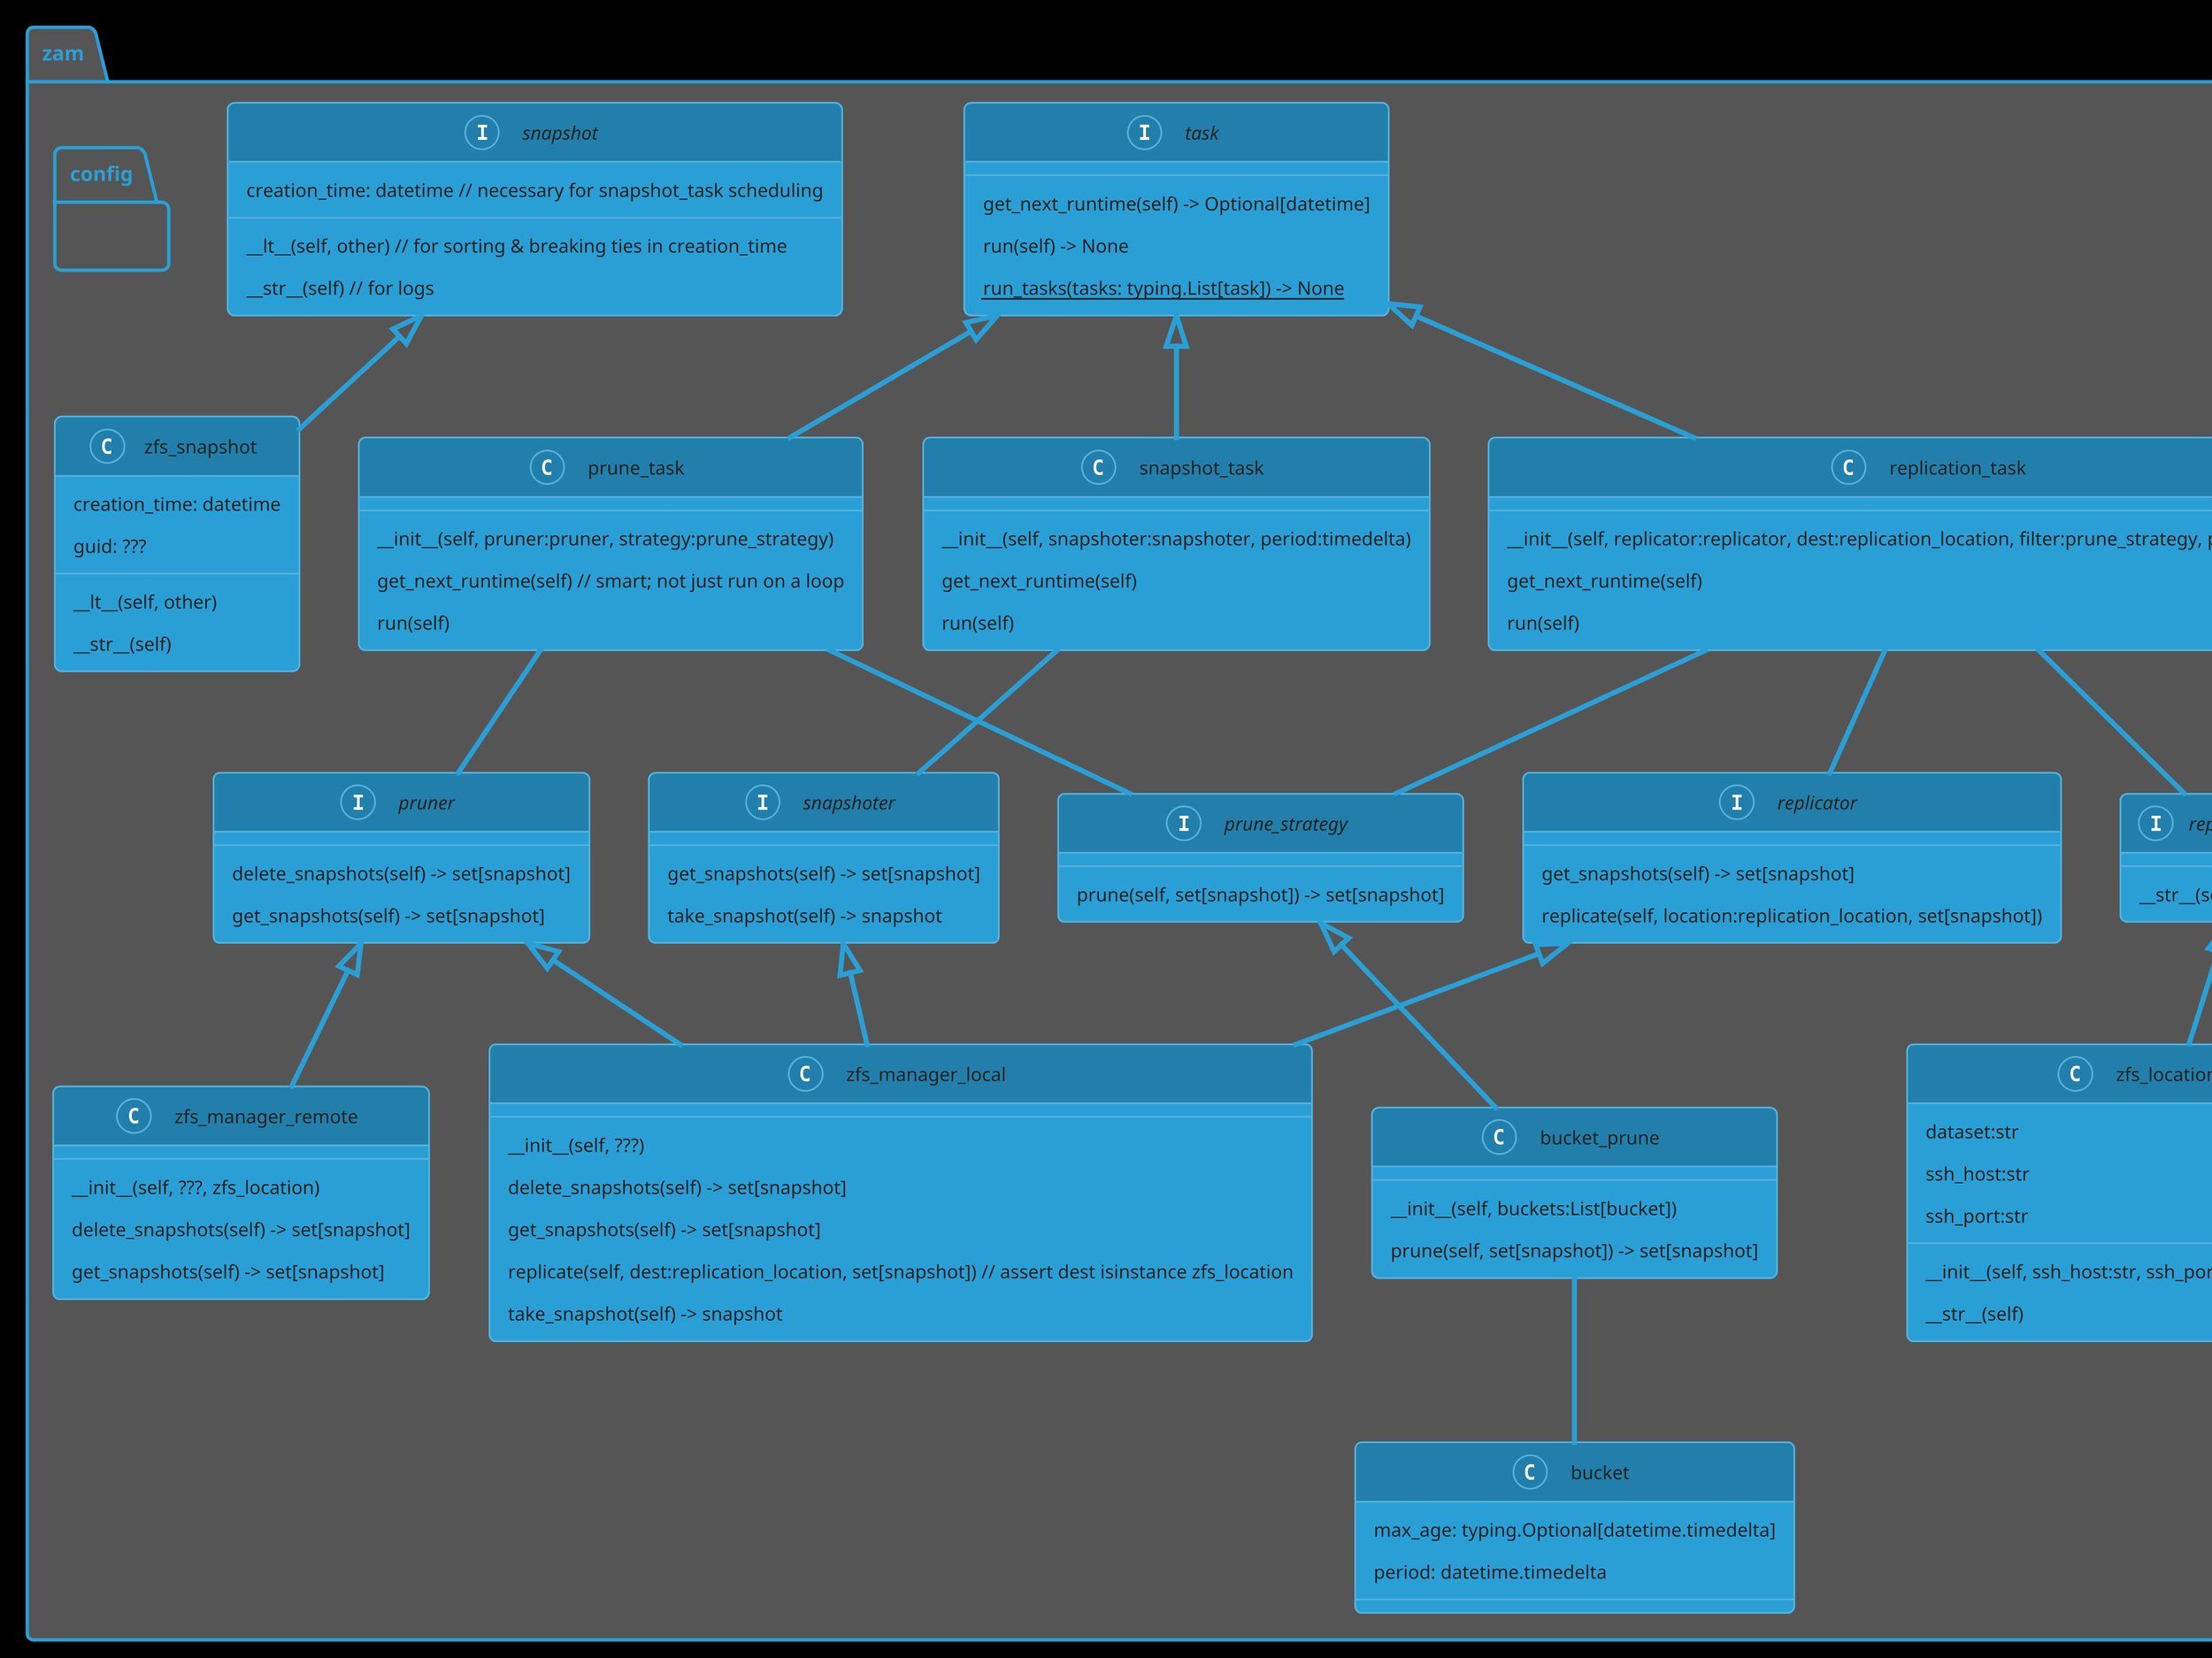 ' -*- mode: Fundamental; compile-command: "./generate.bash" -*-
@startuml
!theme cyborg
skinparam backgroundColor black
skinparam dpi 300

package "zam" {
	interface task {
		get_next_runtime(self) -> Optional[datetime]
		run(self) -> None
		{static} run_tasks(tasks: typing.List[task]) -> None
	}

	interface snapshot {
		__lt__(self, other) // for sorting & breaking ties in creation_time
		__str__(self) // for logs
		creation_time: datetime // necessary for snapshot_task scheduling
	}

	class zfs_snapshot {
		__lt__(self, other)
		__str__(self)
		creation_time: datetime
		guid: ???
	}
	zfs_snapshot -up-|> snapshot

	interface snapshoter {
		get_snapshots(self) -> set[snapshot]
		take_snapshot(self) -> snapshot
	}

	class snapshot_task {
		__init__(self, snapshoter:snapshoter, period:timedelta)
		get_next_runtime(self)
		run(self)
	}

	snapshot_task -up-|> task
	snapshot_task -- snapshoter

	interface replicator {
		get_snapshots(self) -> set[snapshot]
		replicate(self, location:replication_location, set[snapshot])
	}

	interface replication_location {
		__str__(self) // for logging
	}

	class replication_task {
		__init__(self, replicator:replicator, dest:replication_location, filter:prune_strategy, period:timedelta)
		get_next_runtime(self)
		run(self)
	}

	replication_task -up-|> task
	replication_task -- replicator
	replication_task -- replication_location
	replication_task -- prune_strategy

	class prune_task {
		__init__(self, pruner:pruner, strategy:prune_strategy)
		get_next_runtime(self) // smart; not just run on a loop
		run(self)
	}

	interface prune_strategy {
		prune(self, set[snapshot]) -> set[snapshot]
	}

	interface pruner {
		delete_snapshots(self) -> set[snapshot]
		get_snapshots(self) -> set[snapshot]
	}

	prune_task -up-|> task
	prune_task -- pruner
	prune_task -- prune_strategy

	class bucket {
		'This probably shouldn't be a separate class
		max_age: typing.Optional[datetime.timedelta]
		period: datetime.timedelta
	}

	class bucket_prune {
		__init__(self, buckets:List[bucket])
		prune(self, set[snapshot]) -> set[snapshot]
	}
	bucket_prune -up-|> prune_strategy
	bucket_prune -- bucket

	class zfs_location {
		__init__(self, ssh_host:str, ssh_port:str, dataset:str)
		__str__(self)
		dataset:str
		ssh_host:str
		ssh_port:str
	}
	zfs_location -up-|> replication_location

	class zfs_manager_local {
		__init__(self, ???)
		delete_snapshots(self) -> set[snapshot]
		get_snapshots(self) -> set[snapshot]
		replicate(self, dest:replication_location, set[snapshot]) // assert dest isinstance zfs_location
		take_snapshot(self) -> snapshot
	}
	zfs_manager_local -up-|> pruner
	zfs_manager_local -up-|> replicator
	zfs_manager_local -up-|> snapshoter

	class zfs_manager_remote {
		__init__(self, ???, zfs_location)
		delete_snapshots(self) -> set[snapshot]
		get_snapshots(self) -> set[snapshot]
	}
	zfs_manager_remote -up-|> pruner

	package "config" {
	}

	'TODO #17: there's still a lot missing
	'* need to de-duplicate {zfs_manager_remote,zfs_manager_local}.{get_snapshots(), delete_snapshots()}
	'  * maybe a single ZFS class that gets given an interface for running
	'    commands? It'd have to be a pretty complex interface to support piping
	'    commands for zfs_manager_local.replicate(), and that's not even something that
	'    we need for zfs_manager_remote...
	'  * Maybe just common get_{getter,deletor}_command() and
	'    parse_{getter,deletor}_output() function?
	'* Design config classes/json structure
}

@enduml
